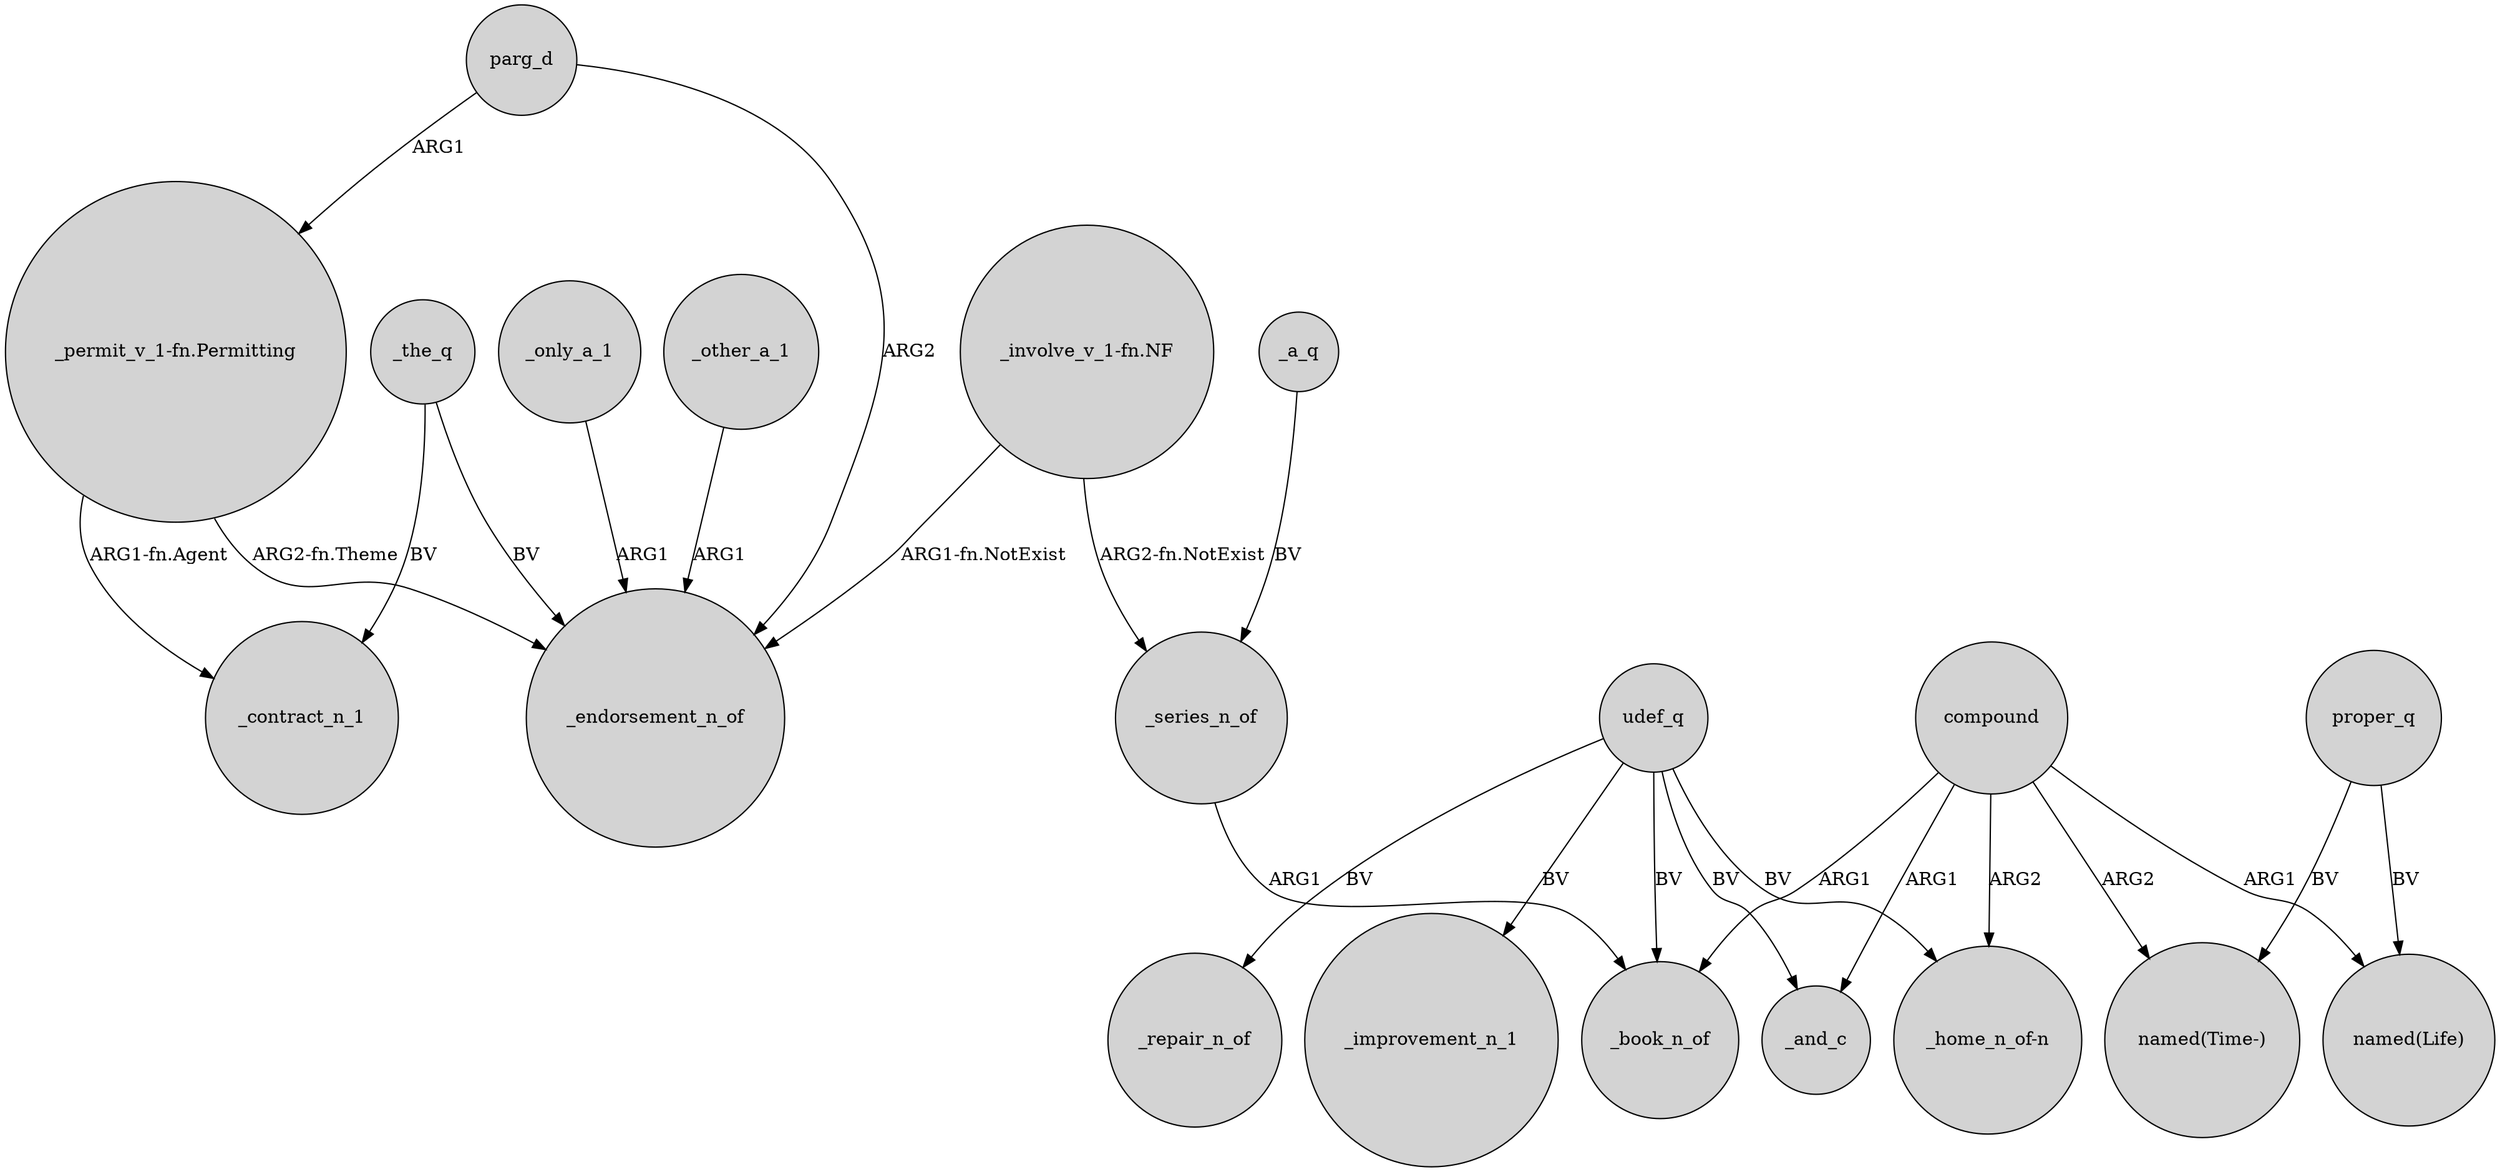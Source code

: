 digraph {
	node [shape=circle style=filled]
	"_permit_v_1-fn.Permitting" -> _contract_n_1 [label="ARG1-fn.Agent"]
	parg_d -> "_permit_v_1-fn.Permitting" [label=ARG1]
	udef_q -> _book_n_of [label=BV]
	"_involve_v_1-fn.NF" -> _series_n_of [label="ARG2-fn.NotExist"]
	udef_q -> _repair_n_of [label=BV]
	_only_a_1 -> _endorsement_n_of [label=ARG1]
	_other_a_1 -> _endorsement_n_of [label=ARG1]
	udef_q -> "_home_n_of-n" [label=BV]
	parg_d -> _endorsement_n_of [label=ARG2]
	_the_q -> _contract_n_1 [label=BV]
	"_involve_v_1-fn.NF" -> _endorsement_n_of [label="ARG1-fn.NotExist"]
	proper_q -> "named(Time-)" [label=BV]
	_a_q -> _series_n_of [label=BV]
	compound -> _and_c [label=ARG1]
	_series_n_of -> _book_n_of [label=ARG1]
	proper_q -> "named(Life)" [label=BV]
	compound -> "_home_n_of-n" [label=ARG2]
	udef_q -> _improvement_n_1 [label=BV]
	"_permit_v_1-fn.Permitting" -> _endorsement_n_of [label="ARG2-fn.Theme"]
	compound -> "named(Time-)" [label=ARG2]
	_the_q -> _endorsement_n_of [label=BV]
	compound -> "named(Life)" [label=ARG1]
	udef_q -> _and_c [label=BV]
	compound -> _book_n_of [label=ARG1]
}
